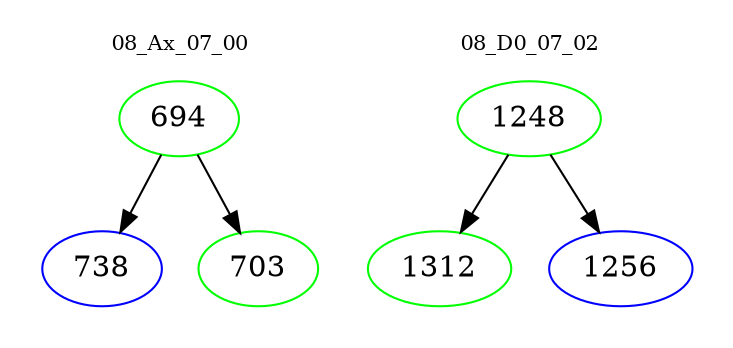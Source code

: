 digraph{
subgraph cluster_0 {
color = white
label = "08_Ax_07_00";
fontsize=10;
T0_694 [label="694", color="green"]
T0_694 -> T0_738 [color="black"]
T0_738 [label="738", color="blue"]
T0_694 -> T0_703 [color="black"]
T0_703 [label="703", color="green"]
}
subgraph cluster_1 {
color = white
label = "08_D0_07_02";
fontsize=10;
T1_1248 [label="1248", color="green"]
T1_1248 -> T1_1312 [color="black"]
T1_1312 [label="1312", color="green"]
T1_1248 -> T1_1256 [color="black"]
T1_1256 [label="1256", color="blue"]
}
}
